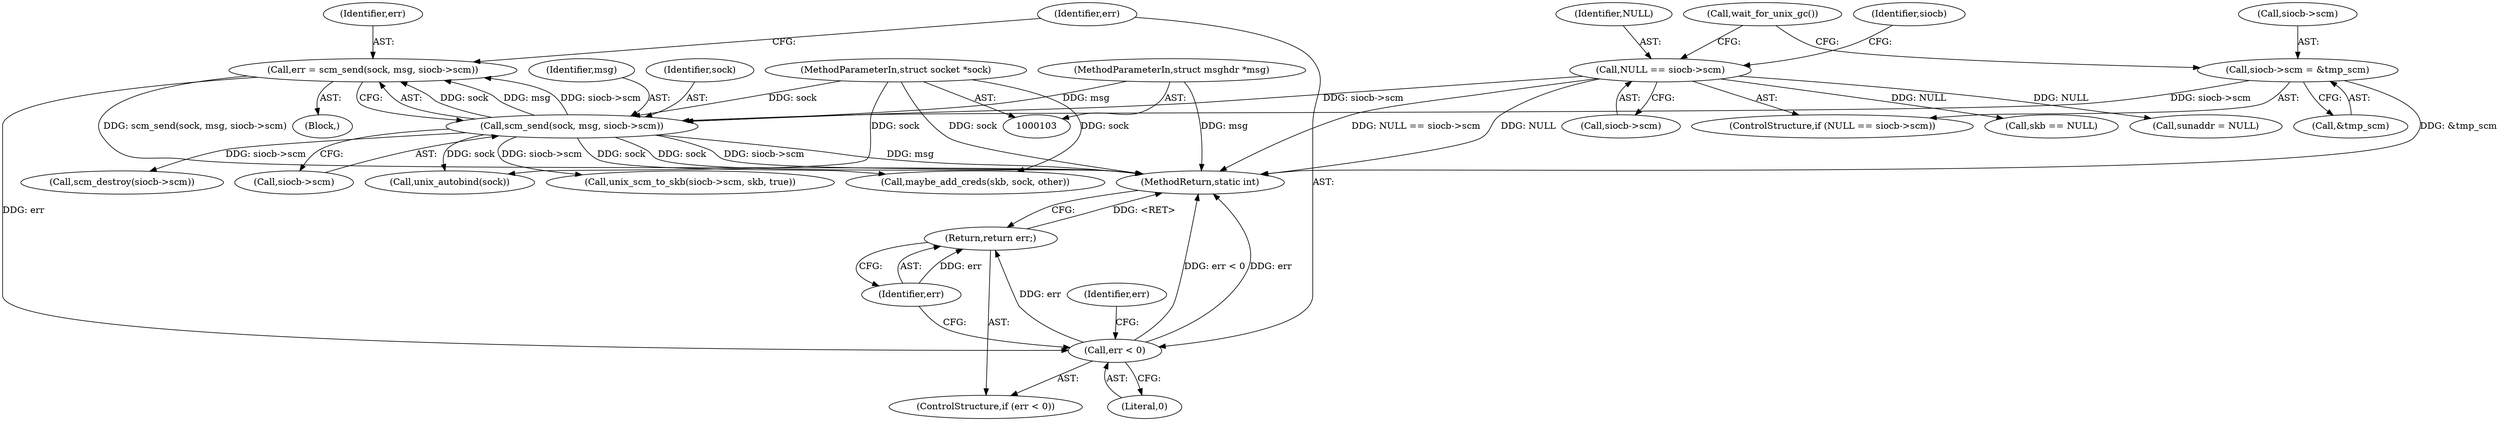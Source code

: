 digraph "1_linux_e0e3cea46d31d23dc40df0a49a7a2c04fe8edfea_0@del" {
"1000167" [label="(Call,err = scm_send(sock, msg, siocb->scm))"];
"1000169" [label="(Call,scm_send(sock, msg, siocb->scm))"];
"1000105" [label="(MethodParameterIn,struct socket *sock)"];
"1000106" [label="(MethodParameterIn,struct msghdr *msg)"];
"1000155" [label="(Call,NULL == siocb->scm)"];
"1000160" [label="(Call,siocb->scm = &tmp_scm)"];
"1000176" [label="(Call,err < 0)"];
"1000179" [label="(Return,return err;)"];
"1000156" [label="(Identifier,NULL)"];
"1000168" [label="(Identifier,err)"];
"1000171" [label="(Identifier,msg)"];
"1000573" [label="(Call,scm_destroy(siocb->scm))"];
"1000247" [label="(Call,unix_autobind(sock))"];
"1000160" [label="(Call,siocb->scm = &tmp_scm)"];
"1000178" [label="(Literal,0)"];
"1000294" [label="(Call,skb == NULL)"];
"1000216" [label="(Call,sunaddr = NULL)"];
"1000176" [label="(Call,err < 0)"];
"1000579" [label="(MethodReturn,static int)"];
"1000526" [label="(Call,maybe_add_creds(skb, sock, other))"];
"1000157" [label="(Call,siocb->scm)"];
"1000182" [label="(Identifier,err)"];
"1000169" [label="(Call,scm_send(sock, msg, siocb->scm))"];
"1000170" [label="(Identifier,sock)"];
"1000164" [label="(Call,&tmp_scm)"];
"1000179" [label="(Return,return err;)"];
"1000166" [label="(Call,wait_for_unix_gc())"];
"1000172" [label="(Call,siocb->scm)"];
"1000161" [label="(Call,siocb->scm)"];
"1000108" [label="(Block,)"];
"1000177" [label="(Identifier,err)"];
"1000106" [label="(MethodParameterIn,struct msghdr *msg)"];
"1000167" [label="(Call,err = scm_send(sock, msg, siocb->scm))"];
"1000105" [label="(MethodParameterIn,struct socket *sock)"];
"1000154" [label="(ControlStructure,if (NULL == siocb->scm))"];
"1000300" [label="(Call,unix_scm_to_skb(siocb->scm, skb, true))"];
"1000175" [label="(ControlStructure,if (err < 0))"];
"1000162" [label="(Identifier,siocb)"];
"1000180" [label="(Identifier,err)"];
"1000155" [label="(Call,NULL == siocb->scm)"];
"1000167" -> "1000108"  [label="AST: "];
"1000167" -> "1000169"  [label="CFG: "];
"1000168" -> "1000167"  [label="AST: "];
"1000169" -> "1000167"  [label="AST: "];
"1000177" -> "1000167"  [label="CFG: "];
"1000167" -> "1000579"  [label="DDG: scm_send(sock, msg, siocb->scm)"];
"1000169" -> "1000167"  [label="DDG: sock"];
"1000169" -> "1000167"  [label="DDG: msg"];
"1000169" -> "1000167"  [label="DDG: siocb->scm"];
"1000167" -> "1000176"  [label="DDG: err"];
"1000169" -> "1000172"  [label="CFG: "];
"1000170" -> "1000169"  [label="AST: "];
"1000171" -> "1000169"  [label="AST: "];
"1000172" -> "1000169"  [label="AST: "];
"1000169" -> "1000579"  [label="DDG: siocb->scm"];
"1000169" -> "1000579"  [label="DDG: msg"];
"1000169" -> "1000579"  [label="DDG: sock"];
"1000105" -> "1000169"  [label="DDG: sock"];
"1000106" -> "1000169"  [label="DDG: msg"];
"1000155" -> "1000169"  [label="DDG: siocb->scm"];
"1000160" -> "1000169"  [label="DDG: siocb->scm"];
"1000169" -> "1000247"  [label="DDG: sock"];
"1000169" -> "1000300"  [label="DDG: siocb->scm"];
"1000169" -> "1000526"  [label="DDG: sock"];
"1000169" -> "1000573"  [label="DDG: siocb->scm"];
"1000105" -> "1000103"  [label="AST: "];
"1000105" -> "1000579"  [label="DDG: sock"];
"1000105" -> "1000247"  [label="DDG: sock"];
"1000105" -> "1000526"  [label="DDG: sock"];
"1000106" -> "1000103"  [label="AST: "];
"1000106" -> "1000579"  [label="DDG: msg"];
"1000155" -> "1000154"  [label="AST: "];
"1000155" -> "1000157"  [label="CFG: "];
"1000156" -> "1000155"  [label="AST: "];
"1000157" -> "1000155"  [label="AST: "];
"1000162" -> "1000155"  [label="CFG: "];
"1000166" -> "1000155"  [label="CFG: "];
"1000155" -> "1000579"  [label="DDG: NULL == siocb->scm"];
"1000155" -> "1000579"  [label="DDG: NULL"];
"1000155" -> "1000216"  [label="DDG: NULL"];
"1000155" -> "1000294"  [label="DDG: NULL"];
"1000160" -> "1000154"  [label="AST: "];
"1000160" -> "1000164"  [label="CFG: "];
"1000161" -> "1000160"  [label="AST: "];
"1000164" -> "1000160"  [label="AST: "];
"1000166" -> "1000160"  [label="CFG: "];
"1000160" -> "1000579"  [label="DDG: &tmp_scm"];
"1000176" -> "1000175"  [label="AST: "];
"1000176" -> "1000178"  [label="CFG: "];
"1000177" -> "1000176"  [label="AST: "];
"1000178" -> "1000176"  [label="AST: "];
"1000180" -> "1000176"  [label="CFG: "];
"1000182" -> "1000176"  [label="CFG: "];
"1000176" -> "1000579"  [label="DDG: err < 0"];
"1000176" -> "1000579"  [label="DDG: err"];
"1000176" -> "1000179"  [label="DDG: err"];
"1000179" -> "1000175"  [label="AST: "];
"1000179" -> "1000180"  [label="CFG: "];
"1000180" -> "1000179"  [label="AST: "];
"1000579" -> "1000179"  [label="CFG: "];
"1000179" -> "1000579"  [label="DDG: <RET>"];
"1000180" -> "1000179"  [label="DDG: err"];
}
